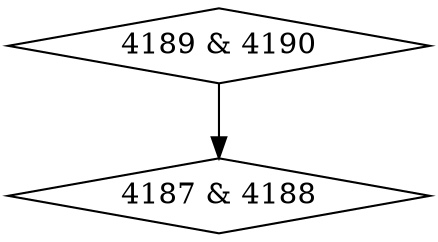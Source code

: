 digraph {
0 [label = "4187 & 4188", shape = diamond];
1 [label = "4189 & 4190", shape = diamond];
1->0;
}
